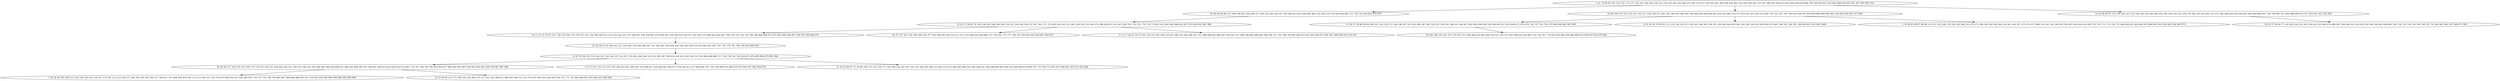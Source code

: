 digraph true_tree {
	"0" -> "1"
	"0" -> "2"
	"1" -> "3"
	"3" -> "4"
	"4" -> "5"
	"3" -> "6"
	"2" -> "7"
	"5" -> "8"
	"2" -> "9"
	"0" -> "10"
	"8" -> "11"
	"7" -> "12"
	"8" -> "13"
	"11" -> "14"
	"3" -> "15"
	"2" -> "16"
	"8" -> "17"
	"11" -> "18"
	"10" -> "19"
	"0" [label="3 31 74 80 83 101 123 141 173 177 183 191 200 202 218 222 224 235 242 262 269 276 283 319 327 370 395 401 405 429 438 485 516 548 549 562 573 587 588 591 604 615 625 656 659 678 696 756 766 810 812 825 842 908 939 950 951 957 963 965 970"];
	"1" [label="26 40 44 84 89 135 168 188 201 204 206 257 300 322 344 350 357 393 404 412 419 436 482 483 555 556 572 578 644 664 682 712 729 745 818 833 878 997"];
	"2" [label="45 60 104 119 127 143 151 192 217 256 258 271 281 345 346 359 384 385 390 400 428 439 440 453 454 455 463 532 577 612 637 651 653 672 695 718 722 747 750 796 814 836 837 838 854 869 889 900 902 916 925 944 967 977 985"];
	"3" [label="32 41 57 58 65 78 109 130 162 164 180 194 216 225 244 298 328 337 347 361 371 372 403 420 425 431 481 526 534 535 564 574 586 626 627 631 647 650 702 733 752 770 776 779 827 831 841 845 848 852 857 874 929 932 961 986"];
	"4" [label="10 11 25 52 73 92 131 138 154 166 170 193 251 252 254 299 309 312 313 316 343 374 375 389 407 450 458 467 470 499 501 518 528 530 550 557 561 563 575 640 643 662 667 706 710 719 724 728 780 788 800 806 813 875 885 894 904 907 936 941 959 966 972"];
	"5" [label="23 30 38 51 63 146 161 211 214 240 250 260 286 291 331 364 381 418 424 434 539 540 559 616 619 642 661 687 701 742 778 781 798 799 834 906 938"];
	"6" [label="62 75 137 187 228 338 349 356 377 392 396 493 502 510 511 517 552 569 610 630 686 715 734 765 773 777 784 792 793 820 826 828 891 969 975"];
	"7" [label="1 6 18 27 39 48 54 94 100 121 142 159 172 196 198 207 223 245 280 287 305 329 332 339 341 348 355 366 427 462 489 490 508 524 580 605 617 655 668 671 676 679 716 737 743 754 757 856 858 865 995 999"];
	"8" [label="12 47 91 98 103 110 144 147 150 160 197 210 237 278 282 288 306 314 352 365 387 398 416 430 432 456 536 553 592 666 680 689 717 726 738 741 763 829 871 876 895 896 974 991 994"];
	"9" [label="8 35 36 50 79 85 95 112 118 136 165 215 230 241 246 342 358 391 410 445 446 459 461 545 585 595 623 638 658 675 693 748 762 768 782 789 850 855 953 992 1000"];
	"10" [label="14 43 88 93 97 116 149 205 227 233 234 236 259 266 284 292 294 326 334 335 378 379 394 397 423 491 515 571 582 608 622 634 636 641 645 669 690 697 744 760 807 811 862 888 909 912 917 920 921 927 935 983"];
	"11" [label="81 82 99 117 140 155 163 169 174 176 221 229 231 238 264 320 321 330 333 336 353 354 380 383 399 426 448 451 460 465 498 500 507 544 567 584 613 618 639 670 673 681 714 761 769 783 785 819 830 877 882 883 892 897 924 943 945 955 958 978 981 987 996"];
	"12" [label="29 182 189 243 261 273 279 297 315 368 406 452 492 494 519 521 533 537 565 589 635 652 665 725 759 767 774 823 832 846 859 866 898 914 928 933 954 979 982"];
	"13" [label="5 9 15 107 122 133 157 158 249 263 267 289 367 376 409 417 435 444 447 449 471 479 583 611 677 684 699 707 720 795 808 835 860 870 879 926 947 962 964 976"];
	"14" [label="7 28 34 49 105 106 111 126 128 129 134 139 167 179 181 212 213 239 277 285 293 295 303 304 317 340 411 437 464 469 478 503 512 513 538 547 570 579 633 649 654 657 663 685 691 723 727 735 746 794 805 867 868 880 886 893 911 918 922 930 940 946 949 988 989 990 998"];
	"15" [label="4 13 17 20 42 70 72 102 120 125 145 199 219 247 248 274 296 308 351 373 386 408 443 468 487 520 522 527 566 596 606 688 694 700 708 721 755 786 790 801 802 815 822 824 849 873 881 887 890 899 915 919 931"];
	"16" [label="2 19 46 61 68 87 90 96 114 115 132 148 178 184 185 208 253 270 272 290 302 362 382 402 414 421 441 457 473 474 477 488 514 541 542 568 593 594 607 620 624 632 692 703 705 711 713 758 775 804 809 821 839 863 872 884 903 910 934 942 956 960 973"];
	"17" [label="21 24 55 66 67 71 76 86 108 113 152 156 171 190 209 232 301 307 310 325 360 363 369 415 442 472 475 484 495 496 525 546 558 581 590 598 600 601 609 614 648 660 674 698 751 753 764 772 816 817 844 901 905 913 923 980"];
	"18" [label="33 53 59 69 153 175 186 195 220 268 275 311 323 324 388 413 486 505 509 531 551 576 597 603 621 628 629 704 731 771 791 803 840 851 853 864 952 968 984"];
	"19" [label="16 22 37 56 64 77 124 203 226 255 265 318 422 433 466 476 480 497 504 506 523 529 543 554 560 599 602 646 683 709 730 732 736 739 740 749 787 797 843 847 861 937 948 971 993"];
}

